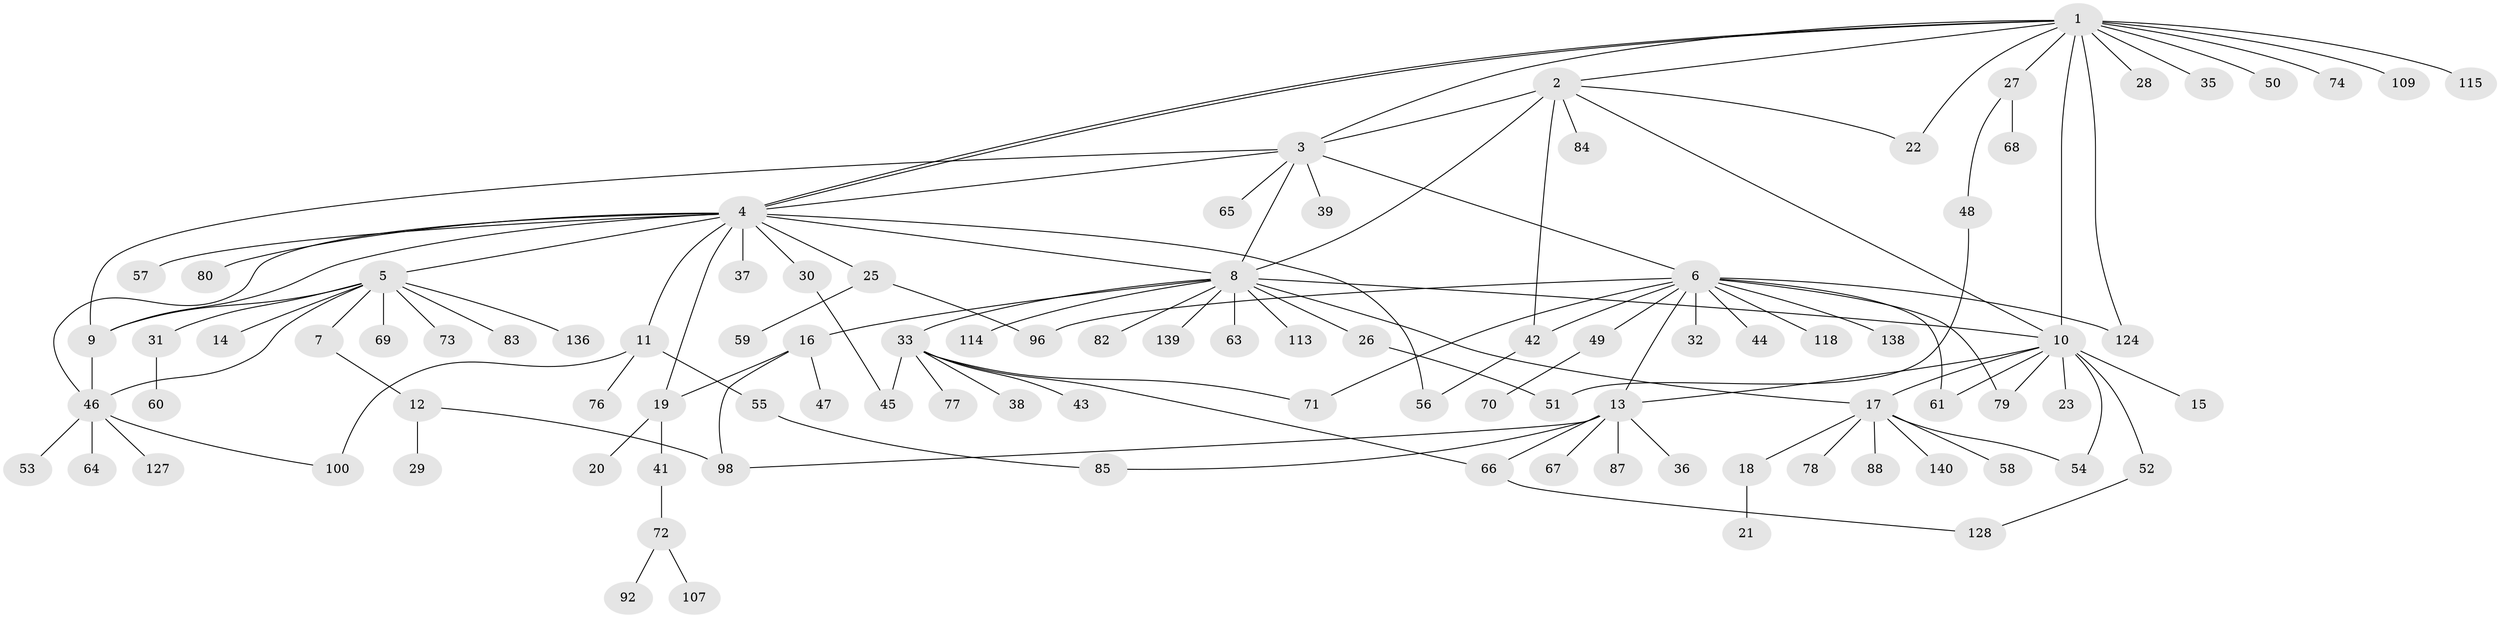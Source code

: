 // original degree distribution, {14: 0.014285714285714285, 8: 0.02857142857142857, 6: 0.014285714285714285, 11: 0.007142857142857143, 13: 0.014285714285714285, 2: 0.2357142857142857, 4: 0.04285714285714286, 12: 0.007142857142857143, 3: 0.08571428571428572, 1: 0.5214285714285715, 7: 0.02142857142857143, 5: 0.007142857142857143}
// Generated by graph-tools (version 1.1) at 2025/18/03/04/25 18:18:20]
// undirected, 98 vertices, 128 edges
graph export_dot {
graph [start="1"]
  node [color=gray90,style=filled];
  1;
  2;
  3 [super="+75+40"];
  4 [super="+62+93+112+24"];
  5;
  6;
  7;
  8 [super="+34"];
  9;
  10 [super="+90+126"];
  11;
  12;
  13;
  14;
  15;
  16;
  17;
  18 [super="+125"];
  19 [super="+91+130"];
  20;
  21;
  22;
  23;
  25;
  26;
  27;
  28;
  29;
  30;
  31;
  32;
  33;
  35;
  36;
  37;
  38;
  39 [super="+119"];
  41;
  42 [super="+81+104"];
  43;
  44;
  45 [super="+99"];
  46;
  47;
  48 [super="+132"];
  49;
  50;
  51;
  52;
  53;
  54;
  55 [super="+120"];
  56;
  57;
  58;
  59;
  60;
  61;
  63;
  64;
  65;
  66 [super="+108"];
  67;
  68;
  69;
  70;
  71 [super="+86+110"];
  72;
  73;
  74;
  76;
  77;
  78;
  79;
  80;
  82 [super="+133+95"];
  83;
  84;
  85;
  87;
  88 [super="+134"];
  92;
  96;
  98 [super="+102"];
  100 [super="+131"];
  107;
  109;
  113;
  114;
  115;
  118;
  124;
  127;
  128;
  136;
  138;
  139;
  140;
  1 -- 2;
  1 -- 3;
  1 -- 4;
  1 -- 4;
  1 -- 10;
  1 -- 22;
  1 -- 27;
  1 -- 28;
  1 -- 35;
  1 -- 50;
  1 -- 74;
  1 -- 109;
  1 -- 115;
  1 -- 124;
  2 -- 8;
  2 -- 10;
  2 -- 22;
  2 -- 42;
  2 -- 84;
  2 -- 3 [weight=2];
  3 -- 6;
  3 -- 39;
  3 -- 9;
  3 -- 4 [weight=2];
  3 -- 8;
  3 -- 65;
  4 -- 5 [weight=2];
  4 -- 8;
  4 -- 9;
  4 -- 11;
  4 -- 19;
  4 -- 25;
  4 -- 80;
  4 -- 37;
  4 -- 46;
  4 -- 56;
  4 -- 57;
  4 -- 30;
  5 -- 7;
  5 -- 9;
  5 -- 14;
  5 -- 31;
  5 -- 46;
  5 -- 69;
  5 -- 73;
  5 -- 83;
  5 -- 136;
  6 -- 13;
  6 -- 32;
  6 -- 44;
  6 -- 49;
  6 -- 61;
  6 -- 79;
  6 -- 96;
  6 -- 118;
  6 -- 124;
  6 -- 138;
  6 -- 42;
  6 -- 71;
  7 -- 12;
  8 -- 10;
  8 -- 16;
  8 -- 17;
  8 -- 26;
  8 -- 33;
  8 -- 63;
  8 -- 82;
  8 -- 113;
  8 -- 139;
  8 -- 114;
  9 -- 46;
  10 -- 13;
  10 -- 15;
  10 -- 17;
  10 -- 23;
  10 -- 52;
  10 -- 54;
  10 -- 79;
  10 -- 61;
  11 -- 55;
  11 -- 76;
  11 -- 100;
  12 -- 29;
  12 -- 98;
  13 -- 36;
  13 -- 66;
  13 -- 67;
  13 -- 85;
  13 -- 87;
  13 -- 98;
  16 -- 19;
  16 -- 47;
  16 -- 98;
  17 -- 18;
  17 -- 54;
  17 -- 58;
  17 -- 78;
  17 -- 88;
  17 -- 140;
  18 -- 21;
  19 -- 20;
  19 -- 41;
  25 -- 59;
  25 -- 96;
  26 -- 51;
  27 -- 48;
  27 -- 68;
  30 -- 45;
  31 -- 60;
  33 -- 38;
  33 -- 43;
  33 -- 66;
  33 -- 71;
  33 -- 77;
  33 -- 45;
  41 -- 72;
  42 -- 56;
  46 -- 53;
  46 -- 64;
  46 -- 100;
  46 -- 127;
  48 -- 51;
  49 -- 70;
  52 -- 128;
  55 -- 85;
  66 -- 128;
  72 -- 92;
  72 -- 107;
}
